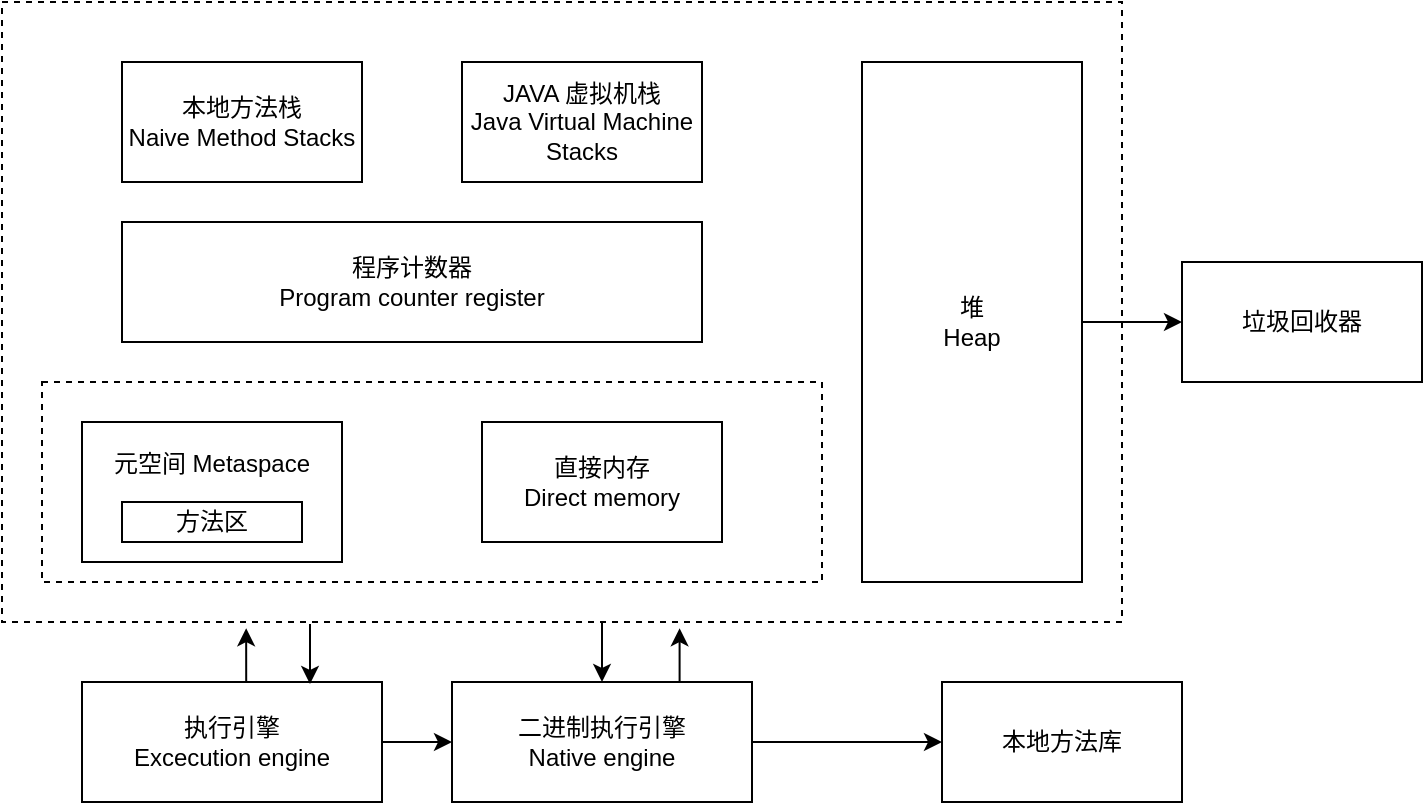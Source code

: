 <mxfile version="16.6.5" type="github">
  <diagram id="lujnZKcrpvy65mEZBs7J" name="Page-1">
    <mxGraphModel dx="782" dy="514" grid="1" gridSize="10" guides="1" tooltips="1" connect="1" arrows="1" fold="1" page="1" pageScale="1" pageWidth="827" pageHeight="1169" math="0" shadow="0">
      <root>
        <mxCell id="0" />
        <mxCell id="1" parent="0" />
        <mxCell id="STG2KhySnp84_Q3XvxFP-18" value="" style="edgeStyle=orthogonalEdgeStyle;rounded=0;orthogonalLoop=1;jettySize=auto;html=1;" edge="1" parent="1" source="STG2KhySnp84_Q3XvxFP-1" target="STG2KhySnp84_Q3XvxFP-11">
          <mxGeometry relative="1" as="geometry">
            <Array as="points">
              <mxPoint x="400" y="360" />
              <mxPoint x="400" y="360" />
            </Array>
          </mxGeometry>
        </mxCell>
        <mxCell id="STG2KhySnp84_Q3XvxFP-1" value="" style="rounded=0;whiteSpace=wrap;html=1;dashed=1;" vertex="1" parent="1">
          <mxGeometry x="100" y="40" width="560" height="310" as="geometry" />
        </mxCell>
        <mxCell id="STG2KhySnp84_Q3XvxFP-2" value="本地方法栈&lt;br&gt;Naive Method Stacks" style="rounded=0;whiteSpace=wrap;html=1;" vertex="1" parent="1">
          <mxGeometry x="160" y="70" width="120" height="60" as="geometry" />
        </mxCell>
        <mxCell id="STG2KhySnp84_Q3XvxFP-3" value="JAVA 虚拟机栈&lt;br&gt;Java Virtual Machine Stacks" style="rounded=0;whiteSpace=wrap;html=1;" vertex="1" parent="1">
          <mxGeometry x="330" y="70" width="120" height="60" as="geometry" />
        </mxCell>
        <mxCell id="STG2KhySnp84_Q3XvxFP-4" value="程序计数器&lt;br&gt;Program counter register" style="rounded=0;whiteSpace=wrap;html=1;" vertex="1" parent="1">
          <mxGeometry x="160" y="150" width="290" height="60" as="geometry" />
        </mxCell>
        <mxCell id="STG2KhySnp84_Q3XvxFP-5" value="" style="rounded=0;whiteSpace=wrap;html=1;dashed=1;" vertex="1" parent="1">
          <mxGeometry x="120" y="230" width="390" height="100" as="geometry" />
        </mxCell>
        <mxCell id="STG2KhySnp84_Q3XvxFP-6" value="元空间 Metaspace&lt;br&gt;&lt;br&gt;&lt;br&gt;" style="rounded=0;whiteSpace=wrap;html=1;" vertex="1" parent="1">
          <mxGeometry x="140" y="250" width="130" height="70" as="geometry" />
        </mxCell>
        <mxCell id="STG2KhySnp84_Q3XvxFP-7" value="方法区" style="rounded=0;whiteSpace=wrap;html=1;" vertex="1" parent="1">
          <mxGeometry x="160" y="290" width="90" height="20" as="geometry" />
        </mxCell>
        <mxCell id="STG2KhySnp84_Q3XvxFP-8" value="直接内存&lt;br&gt;Direct memory" style="rounded=0;whiteSpace=wrap;html=1;" vertex="1" parent="1">
          <mxGeometry x="340" y="250" width="120" height="60" as="geometry" />
        </mxCell>
        <mxCell id="STG2KhySnp84_Q3XvxFP-17" value="" style="edgeStyle=orthogonalEdgeStyle;rounded=0;orthogonalLoop=1;jettySize=auto;html=1;" edge="1" parent="1" source="STG2KhySnp84_Q3XvxFP-9" target="STG2KhySnp84_Q3XvxFP-16">
          <mxGeometry relative="1" as="geometry" />
        </mxCell>
        <mxCell id="STG2KhySnp84_Q3XvxFP-9" value="堆&lt;br&gt;Heap" style="rounded=0;whiteSpace=wrap;html=1;" vertex="1" parent="1">
          <mxGeometry x="530" y="70" width="110" height="260" as="geometry" />
        </mxCell>
        <mxCell id="STG2KhySnp84_Q3XvxFP-12" value="" style="edgeStyle=orthogonalEdgeStyle;rounded=0;orthogonalLoop=1;jettySize=auto;html=1;" edge="1" parent="1" source="STG2KhySnp84_Q3XvxFP-10" target="STG2KhySnp84_Q3XvxFP-11">
          <mxGeometry relative="1" as="geometry" />
        </mxCell>
        <mxCell id="STG2KhySnp84_Q3XvxFP-23" style="edgeStyle=orthogonalEdgeStyle;rounded=0;orthogonalLoop=1;jettySize=auto;html=1;exitX=0.5;exitY=0;exitDx=0;exitDy=0;entryX=0.218;entryY=1.01;entryDx=0;entryDy=0;entryPerimeter=0;" edge="1" parent="1" source="STG2KhySnp84_Q3XvxFP-10" target="STG2KhySnp84_Q3XvxFP-1">
          <mxGeometry relative="1" as="geometry" />
        </mxCell>
        <mxCell id="STG2KhySnp84_Q3XvxFP-10" value="执行引擎&lt;br&gt;Excecution engine" style="rounded=0;whiteSpace=wrap;html=1;" vertex="1" parent="1">
          <mxGeometry x="140" y="380" width="150" height="60" as="geometry" />
        </mxCell>
        <mxCell id="STG2KhySnp84_Q3XvxFP-14" value="" style="edgeStyle=orthogonalEdgeStyle;rounded=0;orthogonalLoop=1;jettySize=auto;html=1;" edge="1" parent="1" source="STG2KhySnp84_Q3XvxFP-11" target="STG2KhySnp84_Q3XvxFP-13">
          <mxGeometry relative="1" as="geometry" />
        </mxCell>
        <mxCell id="STG2KhySnp84_Q3XvxFP-19" style="edgeStyle=orthogonalEdgeStyle;rounded=0;orthogonalLoop=1;jettySize=auto;html=1;exitX=0.75;exitY=0;exitDx=0;exitDy=0;entryX=0.605;entryY=1.01;entryDx=0;entryDy=0;entryPerimeter=0;" edge="1" parent="1" source="STG2KhySnp84_Q3XvxFP-11" target="STG2KhySnp84_Q3XvxFP-1">
          <mxGeometry relative="1" as="geometry" />
        </mxCell>
        <mxCell id="STG2KhySnp84_Q3XvxFP-11" value="二进制执行引擎&lt;br&gt;Native engine" style="rounded=0;whiteSpace=wrap;html=1;" vertex="1" parent="1">
          <mxGeometry x="325" y="380" width="150" height="60" as="geometry" />
        </mxCell>
        <mxCell id="STG2KhySnp84_Q3XvxFP-13" value="本地方法库" style="whiteSpace=wrap;html=1;rounded=0;" vertex="1" parent="1">
          <mxGeometry x="570" y="380" width="120" height="60" as="geometry" />
        </mxCell>
        <mxCell id="STG2KhySnp84_Q3XvxFP-16" value="垃圾回收器" style="whiteSpace=wrap;html=1;rounded=0;" vertex="1" parent="1">
          <mxGeometry x="690" y="170" width="120" height="60" as="geometry" />
        </mxCell>
        <mxCell id="STG2KhySnp84_Q3XvxFP-24" value="" style="edgeStyle=orthogonalEdgeStyle;rounded=0;orthogonalLoop=1;jettySize=auto;html=1;" edge="1" parent="1">
          <mxGeometry relative="1" as="geometry">
            <mxPoint x="254" y="351" as="sourcePoint" />
            <mxPoint x="254" y="381" as="targetPoint" />
            <Array as="points">
              <mxPoint x="254" y="361" />
              <mxPoint x="254" y="361" />
            </Array>
          </mxGeometry>
        </mxCell>
      </root>
    </mxGraphModel>
  </diagram>
</mxfile>
